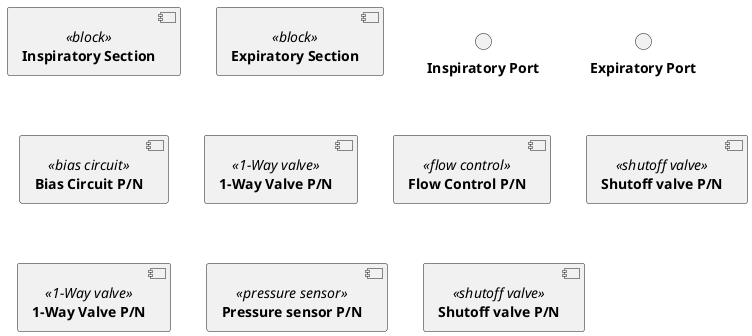 @startuml

component "<b>Inspiratory Section</b>" <<block>> as vsbIn
component "<b>Expiratory Section</b>" <<block>> as vsbOut
interface "<b>Inspiratory Port</b>" as vsbpIn
interface "<b>Expiratory Port</b>" as vsbpOut

component "<b>Bias Circuit P/N</b>" <<bias circuit>> as bc

component "<b>1-Way Valve P/N</b>" <<1-Way valve>> as vIn1
component "<b>Flow Control P/N</b>" <<flow control>> as fcIn1
component "<b>Shutoff valve P/N</b>" <<shutoff valve>> as sIn1

component "<b>1-Way Valve P/N</b>" <<1-Way valve>> as vOut1
component "<b>Pressure sensor P/N</b>" <<pressure sensor>> as psOut1
component "<b>Shutoff valve P/N</b>" <<shutoff valve>> as sOut1

@enduml
